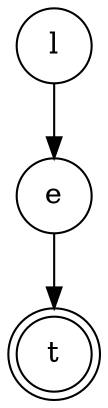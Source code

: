 digraph {   
    node [shape = doublecircle, color = black] t ;
    node [shape = circle];
    node [color= black];
    l -> e -> t;	
}